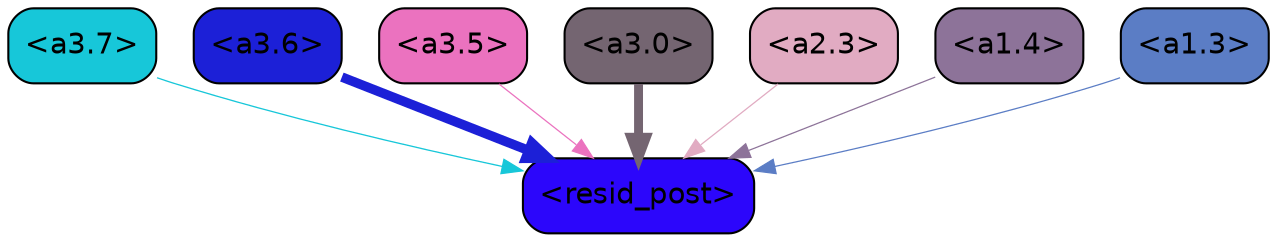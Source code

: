 strict digraph "" {
	graph [bgcolor=transparent,
		layout=dot,
		overlap=false,
		splines=true
	];
	"<a3.7>"	[color=black,
		fillcolor="#17c7d9",
		fontname=Helvetica,
		shape=box,
		style="filled, rounded"];
	"<resid_post>"	[color=black,
		fillcolor="#2c06fb",
		fontname=Helvetica,
		shape=box,
		style="filled, rounded"];
	"<a3.7>" -> "<resid_post>"	[color="#17c7d9",
		penwidth=0.6239100098609924];
	"<a3.6>"	[color=black,
		fillcolor="#1c20d7",
		fontname=Helvetica,
		shape=box,
		style="filled, rounded"];
	"<a3.6>" -> "<resid_post>"	[color="#1c20d7",
		penwidth=4.569062113761902];
	"<a3.5>"	[color=black,
		fillcolor="#eb72bf",
		fontname=Helvetica,
		shape=box,
		style="filled, rounded"];
	"<a3.5>" -> "<resid_post>"	[color="#eb72bf",
		penwidth=0.6];
	"<a3.0>"	[color=black,
		fillcolor="#746571",
		fontname=Helvetica,
		shape=box,
		style="filled, rounded"];
	"<a3.0>" -> "<resid_post>"	[color="#746571",
		penwidth=4.283544182777405];
	"<a2.3>"	[color=black,
		fillcolor="#e1abc2",
		fontname=Helvetica,
		shape=box,
		style="filled, rounded"];
	"<a2.3>" -> "<resid_post>"	[color="#e1abc2",
		penwidth=0.6];
	"<a1.4>"	[color=black,
		fillcolor="#8d7399",
		fontname=Helvetica,
		shape=box,
		style="filled, rounded"];
	"<a1.4>" -> "<resid_post>"	[color="#8d7399",
		penwidth=0.6];
	"<a1.3>"	[color=black,
		fillcolor="#5b7dc5",
		fontname=Helvetica,
		shape=box,
		style="filled, rounded"];
	"<a1.3>" -> "<resid_post>"	[color="#5b7dc5",
		penwidth=0.6];
}
